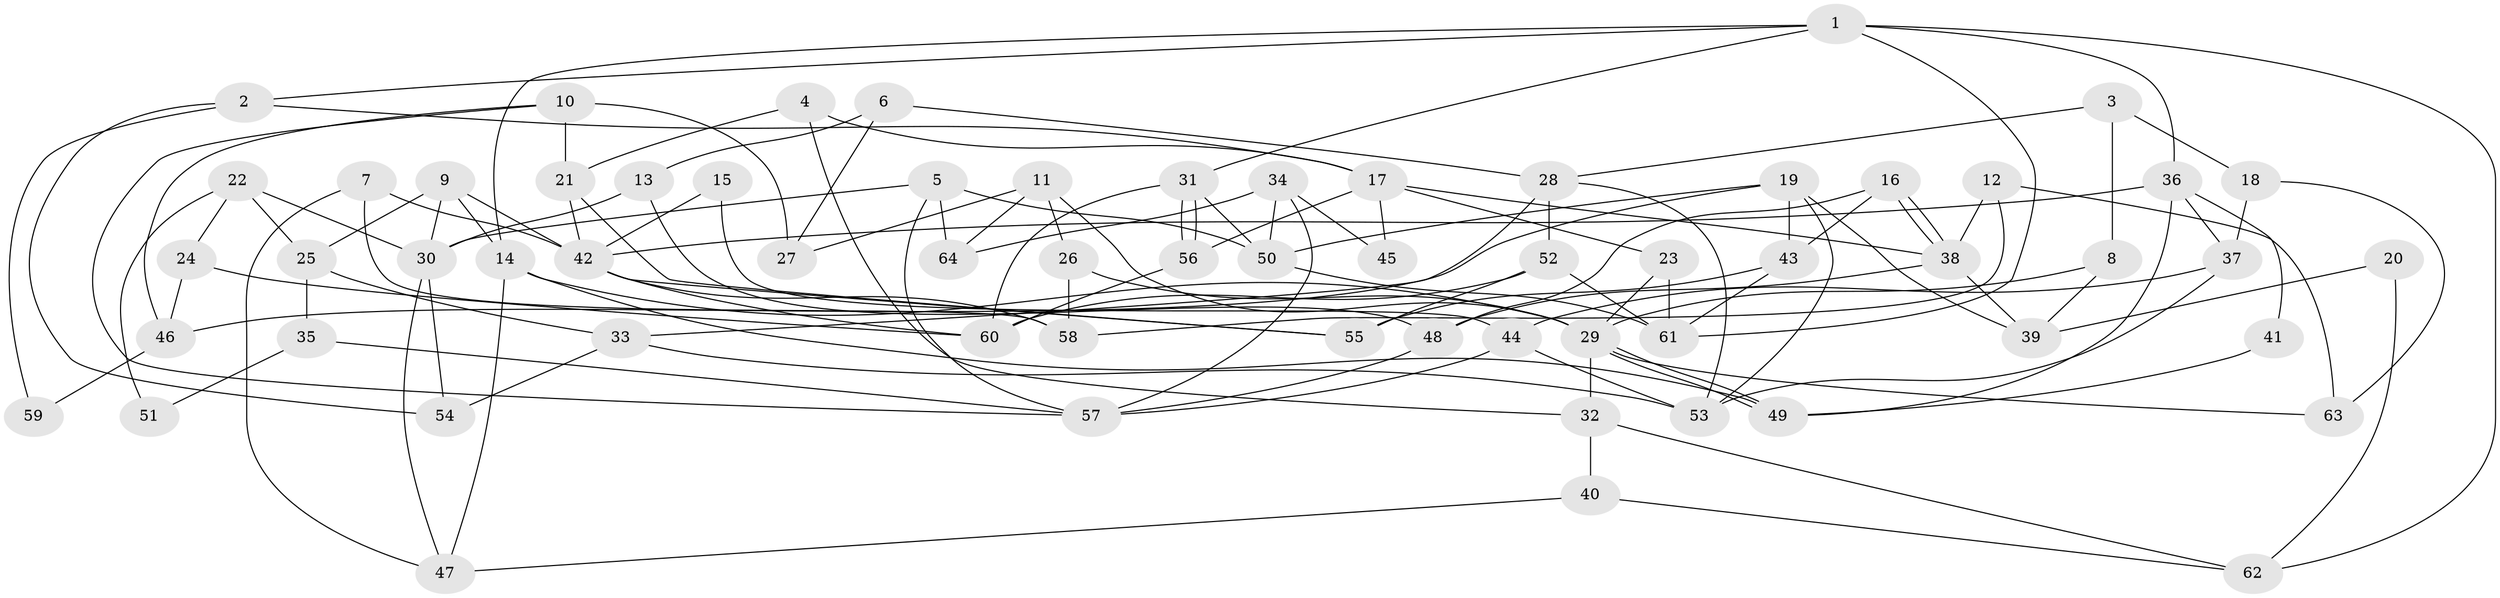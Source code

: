 // Generated by graph-tools (version 1.1) at 2025/50/03/09/25 03:50:06]
// undirected, 64 vertices, 128 edges
graph export_dot {
graph [start="1"]
  node [color=gray90,style=filled];
  1;
  2;
  3;
  4;
  5;
  6;
  7;
  8;
  9;
  10;
  11;
  12;
  13;
  14;
  15;
  16;
  17;
  18;
  19;
  20;
  21;
  22;
  23;
  24;
  25;
  26;
  27;
  28;
  29;
  30;
  31;
  32;
  33;
  34;
  35;
  36;
  37;
  38;
  39;
  40;
  41;
  42;
  43;
  44;
  45;
  46;
  47;
  48;
  49;
  50;
  51;
  52;
  53;
  54;
  55;
  56;
  57;
  58;
  59;
  60;
  61;
  62;
  63;
  64;
  1 -- 61;
  1 -- 31;
  1 -- 2;
  1 -- 14;
  1 -- 36;
  1 -- 62;
  2 -- 17;
  2 -- 54;
  2 -- 59;
  3 -- 28;
  3 -- 8;
  3 -- 18;
  4 -- 17;
  4 -- 32;
  4 -- 21;
  5 -- 30;
  5 -- 50;
  5 -- 57;
  5 -- 64;
  6 -- 28;
  6 -- 27;
  6 -- 13;
  7 -- 47;
  7 -- 42;
  7 -- 58;
  8 -- 29;
  8 -- 39;
  9 -- 14;
  9 -- 25;
  9 -- 30;
  9 -- 42;
  10 -- 57;
  10 -- 21;
  10 -- 27;
  10 -- 46;
  11 -- 29;
  11 -- 26;
  11 -- 27;
  11 -- 64;
  12 -- 58;
  12 -- 38;
  12 -- 63;
  13 -- 30;
  13 -- 48;
  14 -- 29;
  14 -- 47;
  14 -- 49;
  15 -- 44;
  15 -- 42;
  16 -- 48;
  16 -- 38;
  16 -- 38;
  16 -- 43;
  17 -- 56;
  17 -- 23;
  17 -- 38;
  17 -- 45;
  18 -- 37;
  18 -- 63;
  19 -- 50;
  19 -- 43;
  19 -- 39;
  19 -- 46;
  19 -- 53;
  20 -- 39;
  20 -- 62;
  21 -- 42;
  21 -- 55;
  22 -- 24;
  22 -- 30;
  22 -- 25;
  22 -- 51;
  23 -- 29;
  23 -- 61;
  24 -- 46;
  24 -- 60;
  25 -- 33;
  25 -- 35;
  26 -- 29;
  26 -- 58;
  28 -- 53;
  28 -- 52;
  28 -- 33;
  29 -- 63;
  29 -- 49;
  29 -- 49;
  29 -- 32;
  30 -- 54;
  30 -- 47;
  31 -- 56;
  31 -- 56;
  31 -- 50;
  31 -- 60;
  32 -- 62;
  32 -- 40;
  33 -- 53;
  33 -- 54;
  34 -- 64;
  34 -- 57;
  34 -- 45;
  34 -- 50;
  35 -- 57;
  35 -- 51;
  36 -- 49;
  36 -- 37;
  36 -- 41;
  36 -- 42;
  37 -- 44;
  37 -- 53;
  38 -- 39;
  38 -- 48;
  40 -- 47;
  40 -- 62;
  41 -- 49;
  42 -- 55;
  42 -- 58;
  42 -- 60;
  43 -- 55;
  43 -- 61;
  44 -- 53;
  44 -- 57;
  46 -- 59;
  48 -- 57;
  50 -- 61;
  52 -- 60;
  52 -- 55;
  52 -- 61;
  56 -- 60;
}
